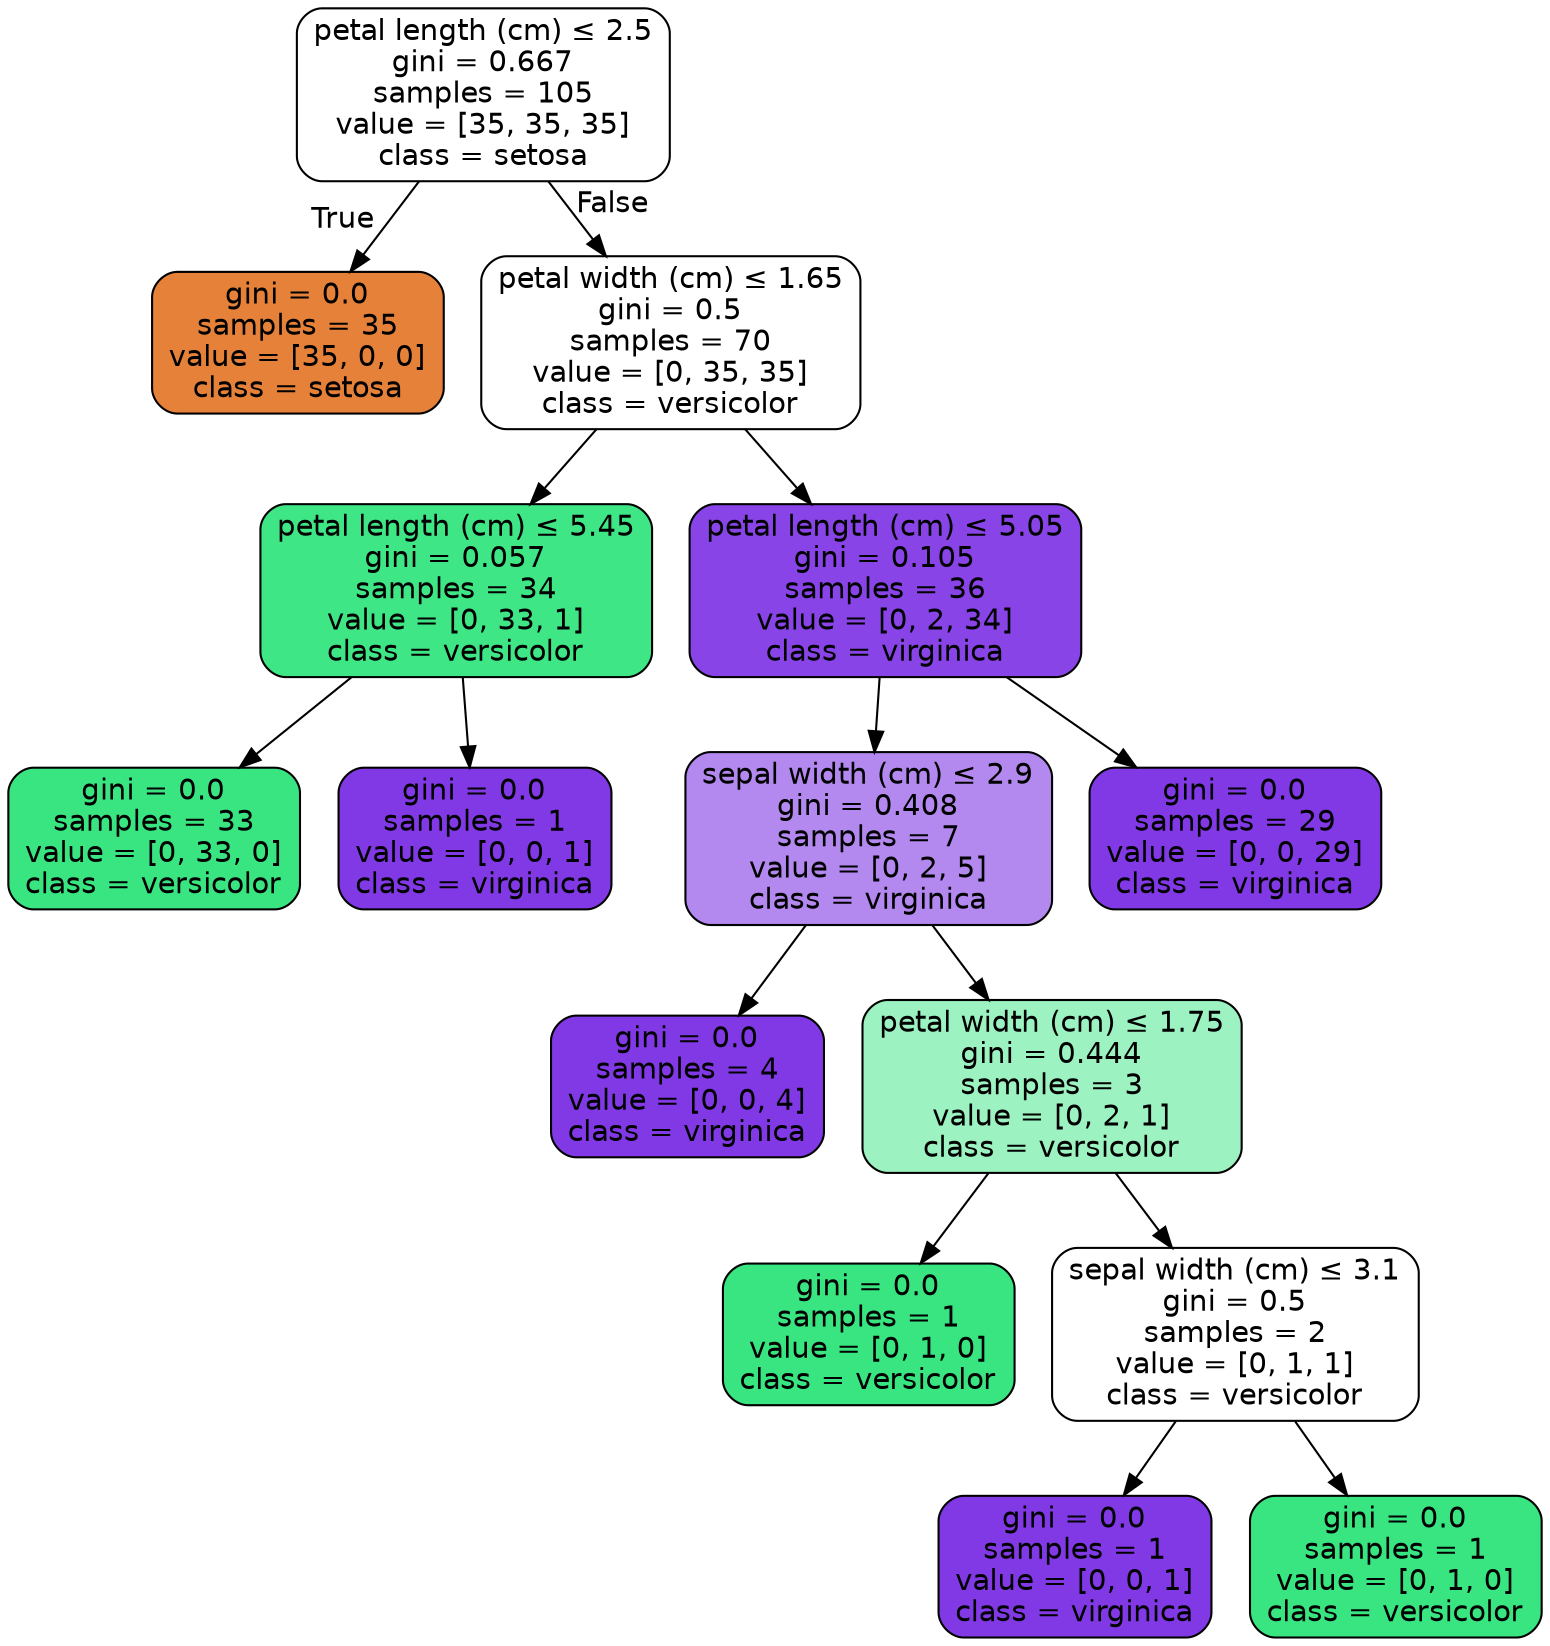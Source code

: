 digraph Tree {
node [shape=box, style="filled, rounded", color="black", fontname=helvetica] ;
edge [fontname=helvetica] ;
0 [label=<petal length (cm) &le; 2.5<br/>gini = 0.667<br/>samples = 105<br/>value = [35, 35, 35]<br/>class = setosa>, fillcolor="#e5813900"] ;
1 [label=<gini = 0.0<br/>samples = 35<br/>value = [35, 0, 0]<br/>class = setosa>, fillcolor="#e58139ff"] ;
0 -> 1 [labeldistance=2.5, labelangle=45, headlabel="True"] ;
2 [label=<petal width (cm) &le; 1.65<br/>gini = 0.5<br/>samples = 70<br/>value = [0, 35, 35]<br/>class = versicolor>, fillcolor="#39e58100"] ;
0 -> 2 [labeldistance=2.5, labelangle=-45, headlabel="False"] ;
3 [label=<petal length (cm) &le; 5.45<br/>gini = 0.057<br/>samples = 34<br/>value = [0, 33, 1]<br/>class = versicolor>, fillcolor="#39e581f7"] ;
2 -> 3 ;
4 [label=<gini = 0.0<br/>samples = 33<br/>value = [0, 33, 0]<br/>class = versicolor>, fillcolor="#39e581ff"] ;
3 -> 4 ;
5 [label=<gini = 0.0<br/>samples = 1<br/>value = [0, 0, 1]<br/>class = virginica>, fillcolor="#8139e5ff"] ;
3 -> 5 ;
6 [label=<petal length (cm) &le; 5.05<br/>gini = 0.105<br/>samples = 36<br/>value = [0, 2, 34]<br/>class = virginica>, fillcolor="#8139e5f0"] ;
2 -> 6 ;
7 [label=<sepal width (cm) &le; 2.9<br/>gini = 0.408<br/>samples = 7<br/>value = [0, 2, 5]<br/>class = virginica>, fillcolor="#8139e599"] ;
6 -> 7 ;
8 [label=<gini = 0.0<br/>samples = 4<br/>value = [0, 0, 4]<br/>class = virginica>, fillcolor="#8139e5ff"] ;
7 -> 8 ;
9 [label=<petal width (cm) &le; 1.75<br/>gini = 0.444<br/>samples = 3<br/>value = [0, 2, 1]<br/>class = versicolor>, fillcolor="#39e5817f"] ;
7 -> 9 ;
10 [label=<gini = 0.0<br/>samples = 1<br/>value = [0, 1, 0]<br/>class = versicolor>, fillcolor="#39e581ff"] ;
9 -> 10 ;
11 [label=<sepal width (cm) &le; 3.1<br/>gini = 0.5<br/>samples = 2<br/>value = [0, 1, 1]<br/>class = versicolor>, fillcolor="#39e58100"] ;
9 -> 11 ;
12 [label=<gini = 0.0<br/>samples = 1<br/>value = [0, 0, 1]<br/>class = virginica>, fillcolor="#8139e5ff"] ;
11 -> 12 ;
13 [label=<gini = 0.0<br/>samples = 1<br/>value = [0, 1, 0]<br/>class = versicolor>, fillcolor="#39e581ff"] ;
11 -> 13 ;
14 [label=<gini = 0.0<br/>samples = 29<br/>value = [0, 0, 29]<br/>class = virginica>, fillcolor="#8139e5ff"] ;
6 -> 14 ;
}
